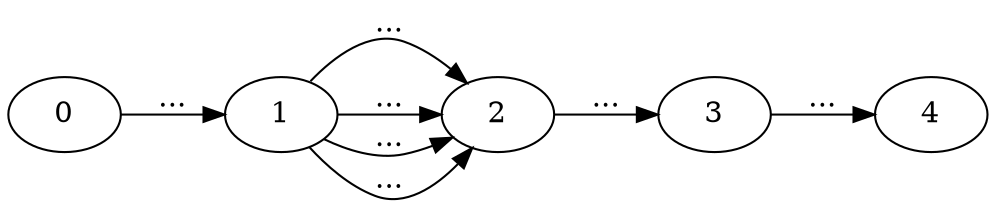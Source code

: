 digraph g
{
rankdir=LR
0;1;2;3;
0 -> 1 [label="..."]
1 -> 2 [label="..."]
2 -> 3 [label="..."]
3 -> 4 [label="..."]
1 -> 2 [label="..."]
1 -> 2 [label="..."]
1 -> 2 [label="..."]
}
